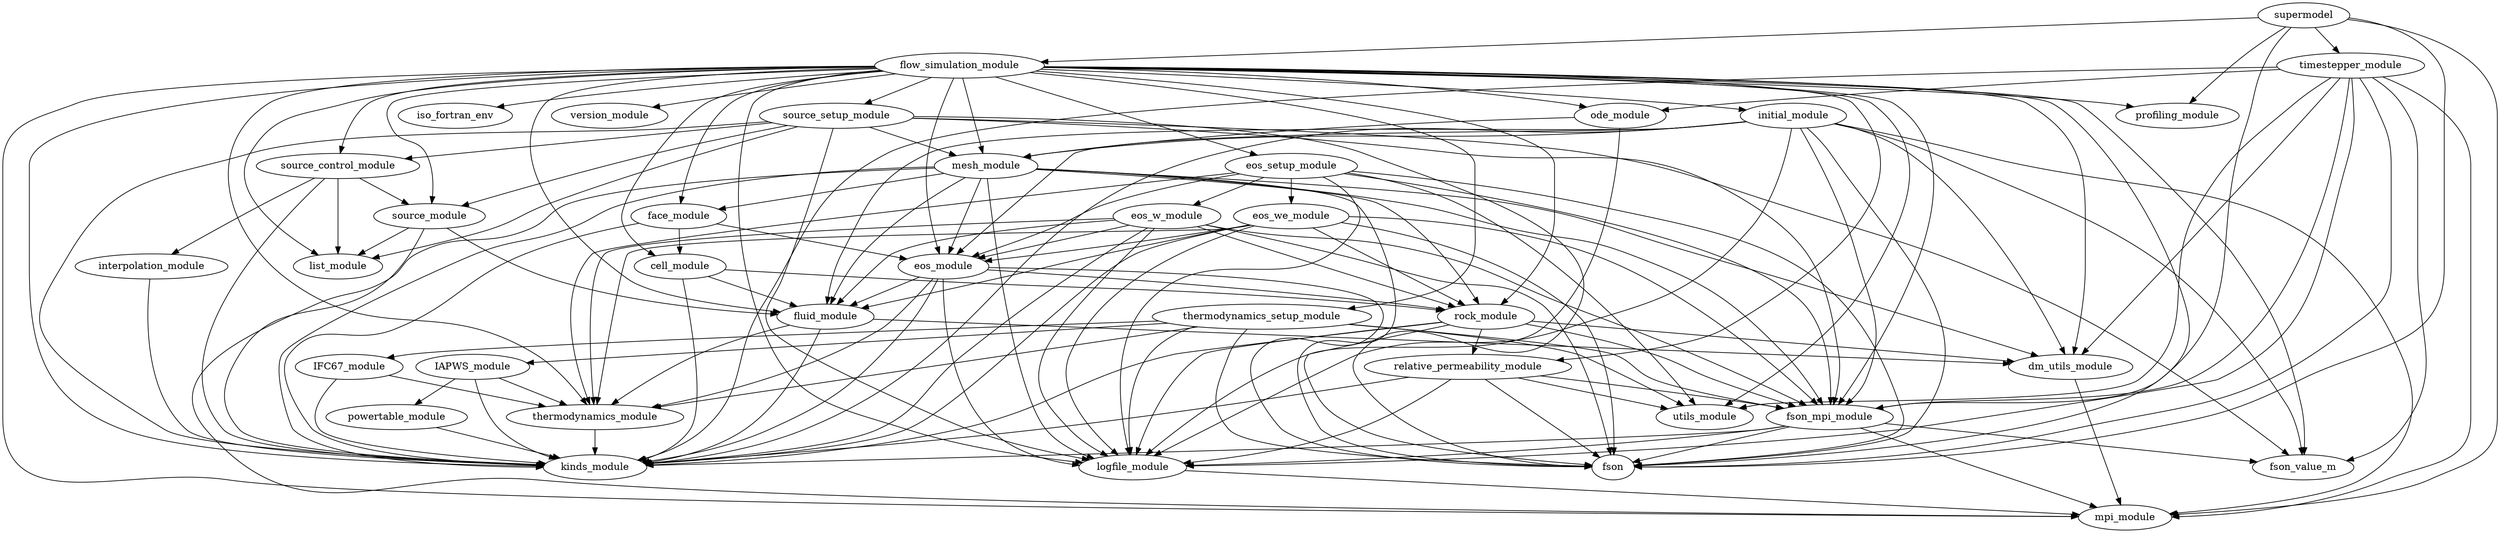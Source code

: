 digraph supermodel{
        fluid_module -> dm_utils_module
        fluid_module -> kinds_module
        fluid_module -> thermodynamics_module
        eos_module -> fluid_module
        eos_module -> fson
        eos_module -> kinds_module
        eos_module -> logfile_module
        eos_module -> rock_module
        eos_module -> thermodynamics_module
        rock_module -> dm_utils_module
        rock_module -> fson
        rock_module -> fson_mpi_module
        rock_module -> kinds_module
        rock_module -> logfile_module
        rock_module -> relative_permeability_module
        eos_we_module -> eos_module
        eos_we_module -> fluid_module
        eos_we_module -> fson
        eos_we_module -> fson_mpi_module
        eos_we_module -> kinds_module
        eos_we_module -> logfile_module
        eos_we_module -> rock_module
        eos_we_module -> thermodynamics_module
        powertable_module -> kinds_module
        ode_module -> logfile_module
        ode_module -> mesh_module
        dm_utils_module -> mpi_module
        cell_module -> fluid_module
        cell_module -> kinds_module
        cell_module -> rock_module
        flow_simulation_module -> cell_module
        flow_simulation_module -> dm_utils_module
        flow_simulation_module -> eos_module
        flow_simulation_module -> eos_setup_module
        flow_simulation_module -> face_module
        flow_simulation_module -> fluid_module
        flow_simulation_module -> fson
        flow_simulation_module -> fson_mpi_module
        flow_simulation_module -> fson_value_m
        flow_simulation_module -> initial_module
        flow_simulation_module -> iso_fortran_env
        flow_simulation_module -> kinds_module
        flow_simulation_module -> list_module
        flow_simulation_module -> logfile_module
        flow_simulation_module -> mesh_module
        flow_simulation_module -> mpi_module
        flow_simulation_module -> ode_module
        flow_simulation_module -> profiling_module
        flow_simulation_module -> relative_permeability_module
        flow_simulation_module -> rock_module
        flow_simulation_module -> source_control_module
        flow_simulation_module -> source_module
        flow_simulation_module -> source_setup_module
        flow_simulation_module -> thermodynamics_module
        flow_simulation_module -> thermodynamics_setup_module
        flow_simulation_module -> utils_module
        flow_simulation_module -> version_module
        thermodynamics_module -> kinds_module
        face_module -> cell_module
        face_module -> eos_module
        face_module -> kinds_module
        fson_mpi_module -> fson
        fson_mpi_module -> fson_value_m
        fson_mpi_module -> kinds_module
        fson_mpi_module -> logfile_module
        fson_mpi_module -> mpi_module
        source_setup_module -> fson
        source_setup_module -> fson_mpi_module
        source_setup_module -> fson_value_m
        source_setup_module -> kinds_module
        source_setup_module -> list_module
        source_setup_module -> logfile_module
        source_setup_module -> mesh_module
        source_setup_module -> source_control_module
        source_setup_module -> source_module
        interpolation_module -> kinds_module
        mesh_module -> dm_utils_module
        mesh_module -> eos_module
        mesh_module -> face_module
        mesh_module -> fluid_module
        mesh_module -> fson
        mesh_module -> fson_mpi_module
        mesh_module -> kinds_module
        mesh_module -> logfile_module
        mesh_module -> mpi_module
        mesh_module -> rock_module
        initial_module -> dm_utils_module
        initial_module -> eos_module
        initial_module -> fluid_module
        initial_module -> fson
        initial_module -> fson_mpi_module
        initial_module -> fson_value_m
        initial_module -> kinds_module
        initial_module -> logfile_module
        initial_module -> mesh_module
        initial_module -> mpi_module
        IFC67_module -> kinds_module
        IFC67_module -> thermodynamics_module
        supermodel -> flow_simulation_module
        supermodel -> fson
        supermodel -> fson_mpi_module
        supermodel -> mpi_module
        supermodel -> profiling_module
        supermodel -> timestepper_module
        eos_w_module -> eos_module
        eos_w_module -> fluid_module
        eos_w_module -> fson
        eos_w_module -> fson_mpi_module
        eos_w_module -> kinds_module
        eos_w_module -> logfile_module
        eos_w_module -> rock_module
        eos_w_module -> thermodynamics_module
        source_module -> fluid_module
        source_module -> kinds_module
        source_module -> list_module
        eos_setup_module -> eos_module
        eos_setup_module -> eos_w_module
        eos_setup_module -> eos_we_module
        eos_setup_module -> fson
        eos_setup_module -> fson_mpi_module
        eos_setup_module -> logfile_module
        eos_setup_module -> thermodynamics_module
        eos_setup_module -> utils_module
        IAPWS_module -> kinds_module
        IAPWS_module -> powertable_module
        IAPWS_module -> thermodynamics_module
        thermodynamics_setup_module -> IAPWS_module
        thermodynamics_setup_module -> IFC67_module
        thermodynamics_setup_module -> fson
        thermodynamics_setup_module -> fson_mpi_module
        thermodynamics_setup_module -> logfile_module
        thermodynamics_setup_module -> thermodynamics_module
        thermodynamics_setup_module -> utils_module
        timestepper_module -> dm_utils_module
        timestepper_module -> fson
        timestepper_module -> fson_mpi_module
        timestepper_module -> fson_value_m
        timestepper_module -> kinds_module
        timestepper_module -> logfile_module
        timestepper_module -> mpi_module
        timestepper_module -> ode_module
        timestepper_module -> utils_module
        logfile_module -> mpi_module
        source_control_module -> interpolation_module
        source_control_module -> kinds_module
        source_control_module -> list_module
        source_control_module -> source_module
        relative_permeability_module -> fson
        relative_permeability_module -> fson_mpi_module
        relative_permeability_module -> kinds_module
        relative_permeability_module -> logfile_module
        relative_permeability_module -> utils_module
}